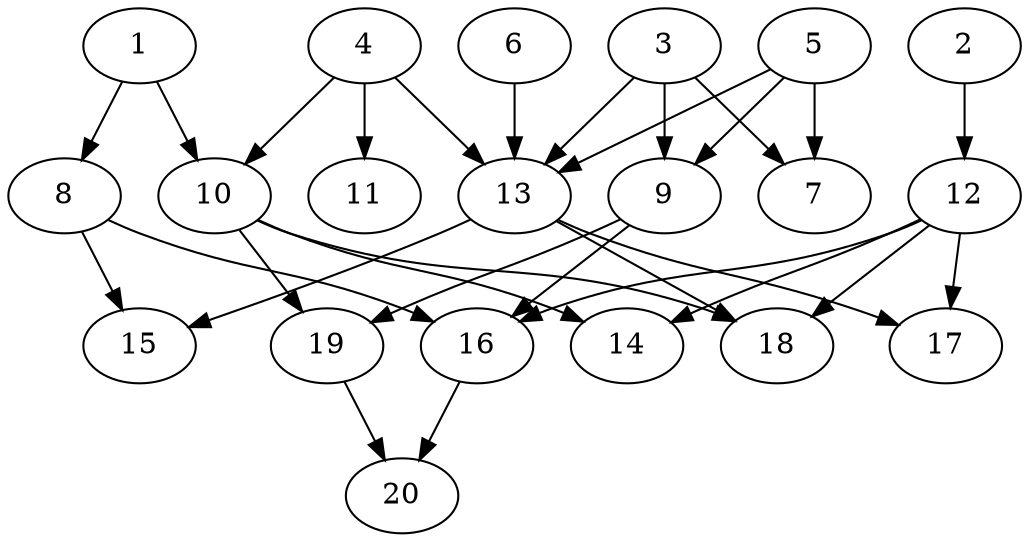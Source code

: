 // DAG automatically generated by daggen at Thu Oct  3 13:58:42 2019
// ./daggen --dot -n 20 --ccr 0.5 --fat 0.7 --regular 0.7 --density 0.6 --mindata 5242880 --maxdata 52428800 
digraph G {
  1 [size="46426112", alpha="0.02", expect_size="23213056"] 
  1 -> 8 [size ="23213056"]
  1 -> 10 [size ="23213056"]
  2 [size="104044544", alpha="0.04", expect_size="52022272"] 
  2 -> 12 [size ="52022272"]
  3 [size="51873792", alpha="0.01", expect_size="25936896"] 
  3 -> 7 [size ="25936896"]
  3 -> 9 [size ="25936896"]
  3 -> 13 [size ="25936896"]
  4 [size="42131456", alpha="0.08", expect_size="21065728"] 
  4 -> 10 [size ="21065728"]
  4 -> 11 [size ="21065728"]
  4 -> 13 [size ="21065728"]
  5 [size="49371136", alpha="0.17", expect_size="24685568"] 
  5 -> 7 [size ="24685568"]
  5 -> 9 [size ="24685568"]
  5 -> 13 [size ="24685568"]
  6 [size="71370752", alpha="0.04", expect_size="35685376"] 
  6 -> 13 [size ="35685376"]
  7 [size="86132736", alpha="0.12", expect_size="43066368"] 
  8 [size="91643904", alpha="0.14", expect_size="45821952"] 
  8 -> 15 [size ="45821952"]
  8 -> 16 [size ="45821952"]
  9 [size="14551040", alpha="0.09", expect_size="7275520"] 
  9 -> 16 [size ="7275520"]
  9 -> 19 [size ="7275520"]
  10 [size="31852544", alpha="0.14", expect_size="15926272"] 
  10 -> 14 [size ="15926272"]
  10 -> 18 [size ="15926272"]
  10 -> 19 [size ="15926272"]
  11 [size="77778944", alpha="0.17", expect_size="38889472"] 
  12 [size="86337536", alpha="0.02", expect_size="43168768"] 
  12 -> 14 [size ="43168768"]
  12 -> 16 [size ="43168768"]
  12 -> 17 [size ="43168768"]
  12 -> 18 [size ="43168768"]
  13 [size="12730368", alpha="0.04", expect_size="6365184"] 
  13 -> 15 [size ="6365184"]
  13 -> 17 [size ="6365184"]
  13 -> 18 [size ="6365184"]
  14 [size="18247680", alpha="0.15", expect_size="9123840"] 
  15 [size="55232512", alpha="0.12", expect_size="27616256"] 
  16 [size="42616832", alpha="0.16", expect_size="21308416"] 
  16 -> 20 [size ="21308416"]
  17 [size="60325888", alpha="0.15", expect_size="30162944"] 
  18 [size="24885248", alpha="0.01", expect_size="12442624"] 
  19 [size="89987072", alpha="0.03", expect_size="44993536"] 
  19 -> 20 [size ="44993536"]
  20 [size="37070848", alpha="0.13", expect_size="18535424"] 
}

